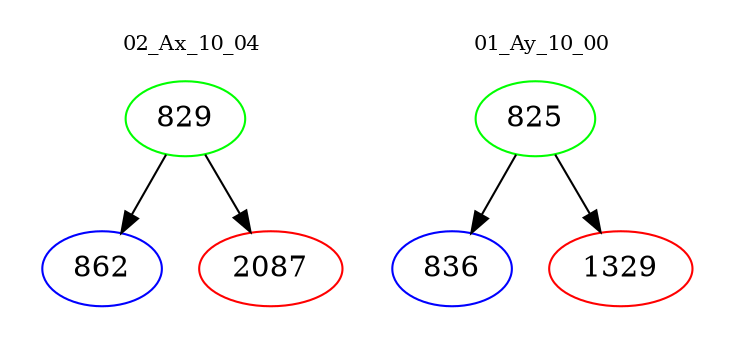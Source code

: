 digraph{
subgraph cluster_0 {
color = white
label = "02_Ax_10_04";
fontsize=10;
T0_829 [label="829", color="green"]
T0_829 -> T0_862 [color="black"]
T0_862 [label="862", color="blue"]
T0_829 -> T0_2087 [color="black"]
T0_2087 [label="2087", color="red"]
}
subgraph cluster_1 {
color = white
label = "01_Ay_10_00";
fontsize=10;
T1_825 [label="825", color="green"]
T1_825 -> T1_836 [color="black"]
T1_836 [label="836", color="blue"]
T1_825 -> T1_1329 [color="black"]
T1_1329 [label="1329", color="red"]
}
}
